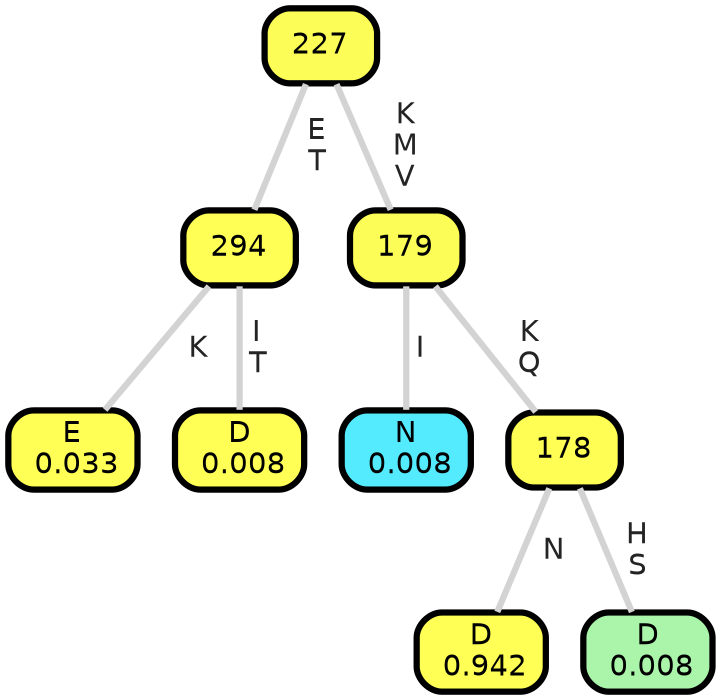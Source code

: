 graph Tree {
node [shape=box, style="filled, rounded",color="black",penwidth="3",fontcolor="black",                 fontname=helvetica] ;
graph [ranksep="0 equally", splines=straight,                 bgcolor=transparent, dpi=200] ;
edge [fontname=helvetica, fontweight=bold,fontcolor=grey14,color=lightgray] ;
0 [label="E
 0.033", fillcolor="#ffff55"] ;
1 [label="294", fillcolor="#ffff55"] ;
2 [label="D
 0.008", fillcolor="#ffff55"] ;
3 [label="227", fillcolor="#fcfe57"] ;
4 [label="N
 0.008", fillcolor="#55ebff"] ;
5 [label="179", fillcolor="#fcfe57"] ;
6 [label="D
 0.942", fillcolor="#ffff55"] ;
7 [label="178", fillcolor="#fefe55"] ;
8 [label="D
 0.008", fillcolor="#aaf5aa"] ;
1 -- 0 [label=" K",penwidth=3] ;
1 -- 2 [label=" I\n T",penwidth=3] ;
3 -- 1 [label=" E\n T",penwidth=3] ;
3 -- 5 [label=" K\n M\n V",penwidth=3] ;
5 -- 4 [label=" I",penwidth=3] ;
5 -- 7 [label=" K\n Q",penwidth=3] ;
7 -- 6 [label=" N",penwidth=3] ;
7 -- 8 [label=" H\n S",penwidth=3] ;
{rank = same;}}
